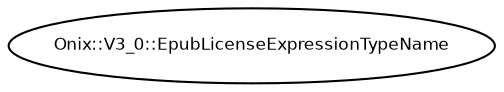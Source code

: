 digraph G {
  fontname = "Bitstream Vera Sans"
  fontsize = 8

  node [
    fontname = "Bitstream Vera Sans"
    fontsize = 8
    shape = "record"
  ]

  edge [
    fontname = "Bitstream Vera Sans"
    fontsize = 8
  ]

  EpubLicenseExpressionTypeName [
    label = "Onix::V3_0::EpubLicenseExpressionTypeName", shape = oval
  ]




}
